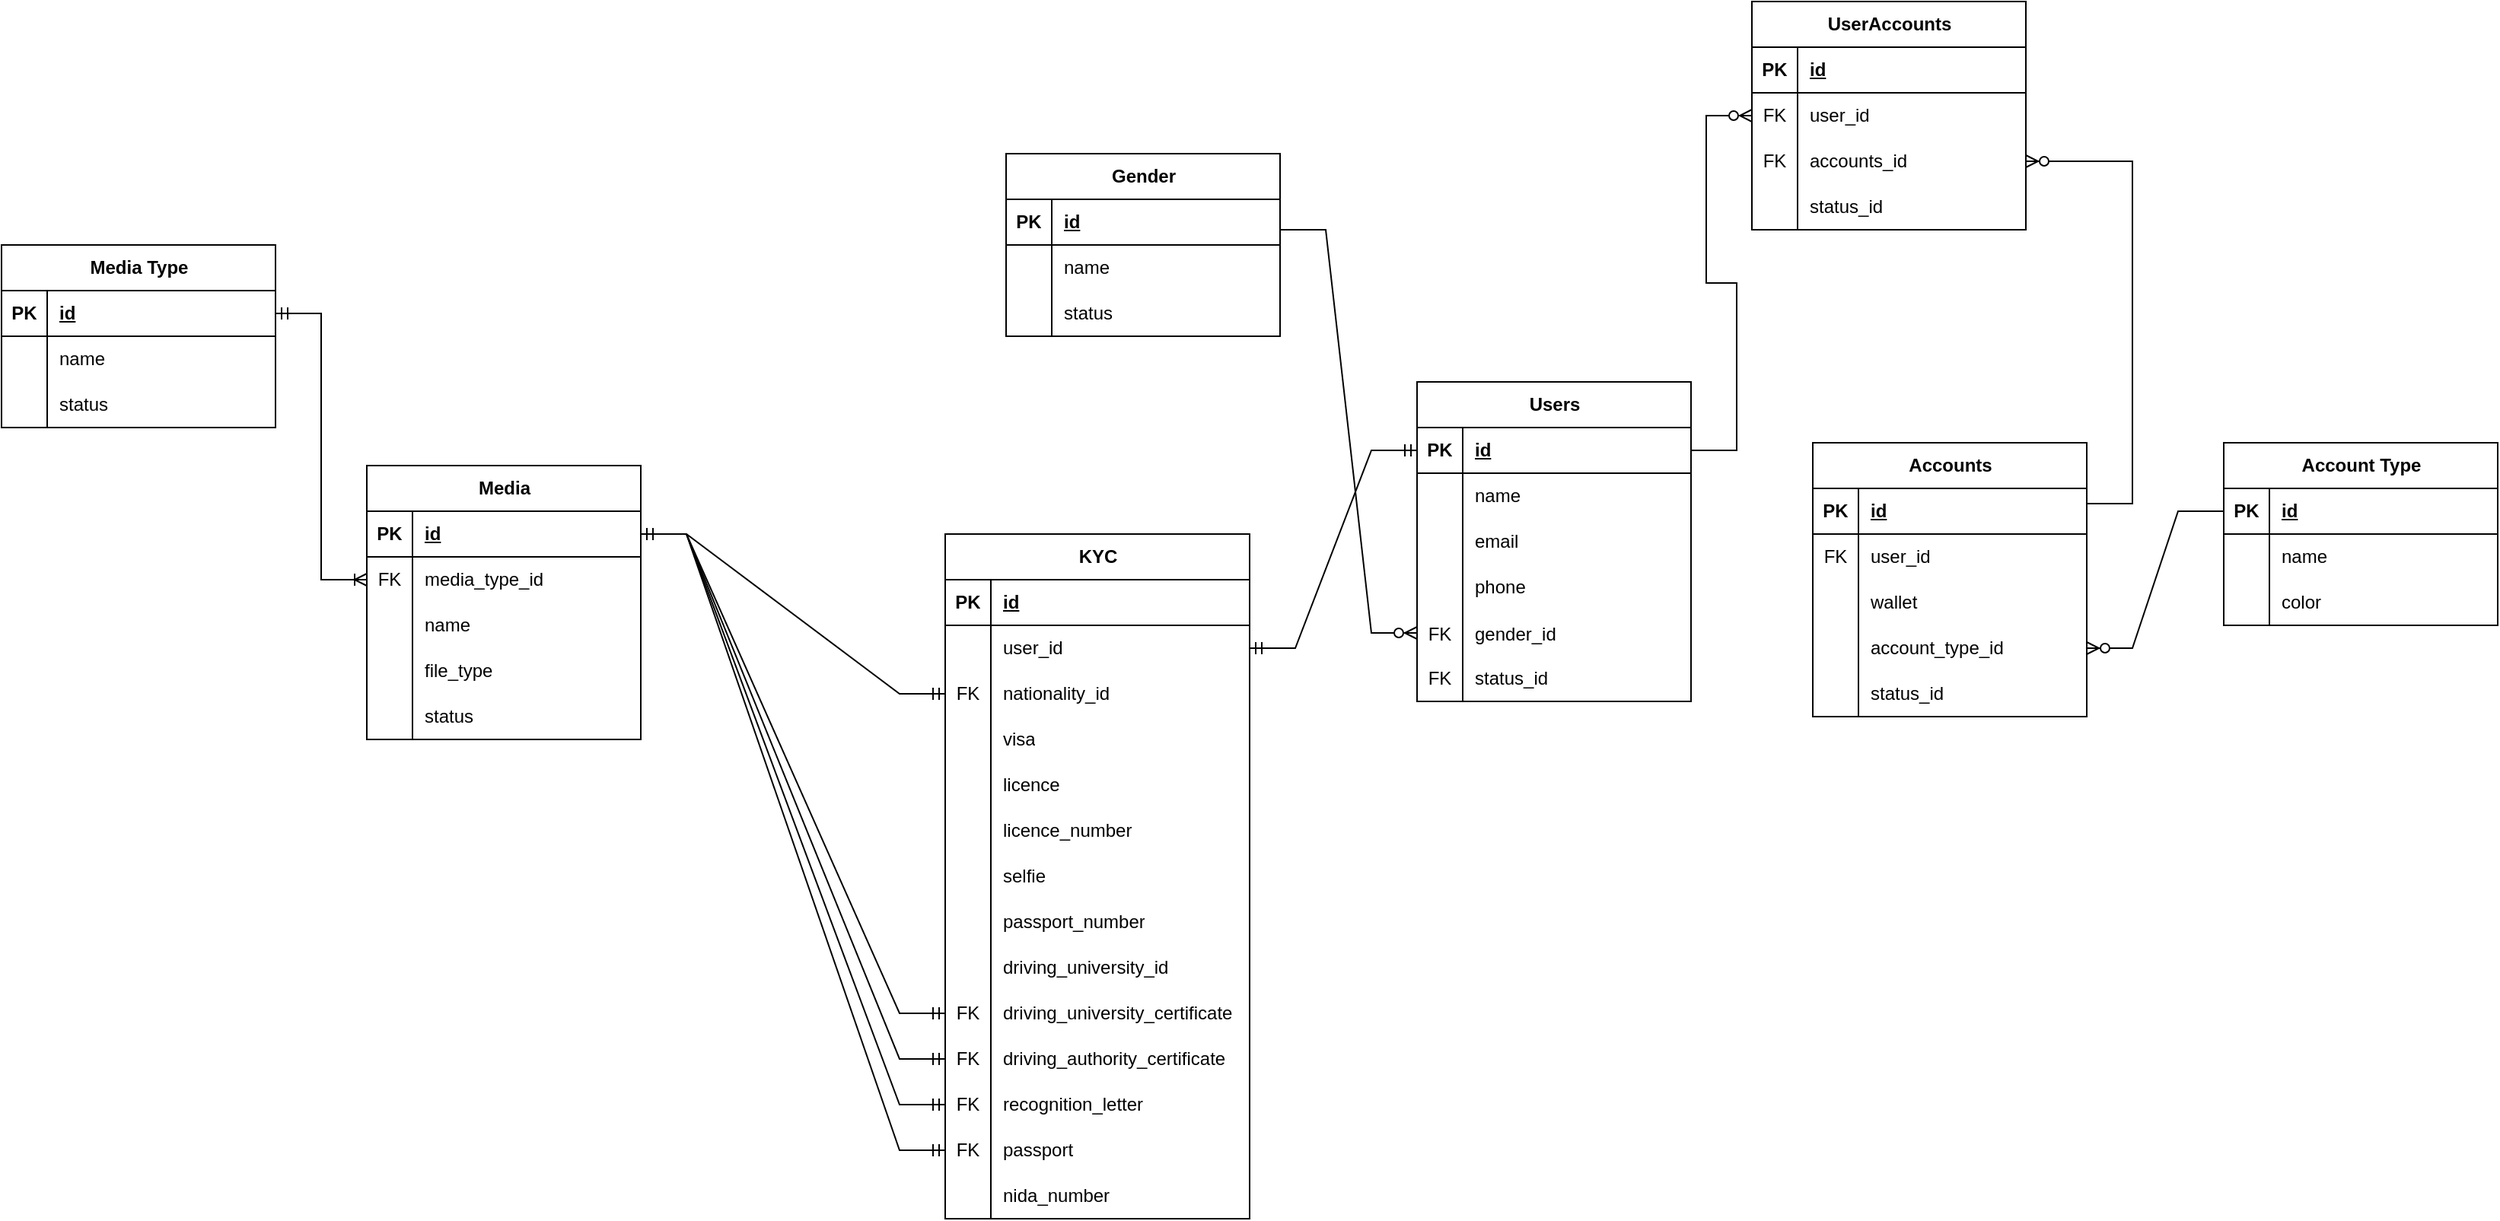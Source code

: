 <mxfile version="22.1.0" type="github">
  <diagram name="Page-1" id="v0UOIoDPRPVzMyCom9GH">
    <mxGraphModel dx="3315" dy="1922" grid="1" gridSize="10" guides="1" tooltips="1" connect="1" arrows="1" fold="1" page="1" pageScale="1" pageWidth="850" pageHeight="1100" math="0" shadow="0">
      <root>
        <mxCell id="0" />
        <mxCell id="1" parent="0" />
        <mxCell id="CKVr6M9JNd8T3pU-VtKq-1" value="Users" style="shape=table;startSize=30;container=1;collapsible=1;childLayout=tableLayout;fixedRows=1;rowLines=0;fontStyle=1;align=center;resizeLast=1;html=1;" vertex="1" parent="1">
          <mxGeometry x="70" y="30" width="180" height="210" as="geometry" />
        </mxCell>
        <mxCell id="CKVr6M9JNd8T3pU-VtKq-2" value="" style="shape=tableRow;horizontal=0;startSize=0;swimlaneHead=0;swimlaneBody=0;fillColor=none;collapsible=0;dropTarget=0;points=[[0,0.5],[1,0.5]];portConstraint=eastwest;top=0;left=0;right=0;bottom=1;" vertex="1" parent="CKVr6M9JNd8T3pU-VtKq-1">
          <mxGeometry y="30" width="180" height="30" as="geometry" />
        </mxCell>
        <mxCell id="CKVr6M9JNd8T3pU-VtKq-3" value="PK" style="shape=partialRectangle;connectable=0;fillColor=none;top=0;left=0;bottom=0;right=0;fontStyle=1;overflow=hidden;whiteSpace=wrap;html=1;" vertex="1" parent="CKVr6M9JNd8T3pU-VtKq-2">
          <mxGeometry width="30" height="30" as="geometry">
            <mxRectangle width="30" height="30" as="alternateBounds" />
          </mxGeometry>
        </mxCell>
        <mxCell id="CKVr6M9JNd8T3pU-VtKq-4" value="id" style="shape=partialRectangle;connectable=0;fillColor=none;top=0;left=0;bottom=0;right=0;align=left;spacingLeft=6;fontStyle=5;overflow=hidden;whiteSpace=wrap;html=1;" vertex="1" parent="CKVr6M9JNd8T3pU-VtKq-2">
          <mxGeometry x="30" width="150" height="30" as="geometry">
            <mxRectangle width="150" height="30" as="alternateBounds" />
          </mxGeometry>
        </mxCell>
        <mxCell id="CKVr6M9JNd8T3pU-VtKq-5" value="" style="shape=tableRow;horizontal=0;startSize=0;swimlaneHead=0;swimlaneBody=0;fillColor=none;collapsible=0;dropTarget=0;points=[[0,0.5],[1,0.5]];portConstraint=eastwest;top=0;left=0;right=0;bottom=0;" vertex="1" parent="CKVr6M9JNd8T3pU-VtKq-1">
          <mxGeometry y="60" width="180" height="30" as="geometry" />
        </mxCell>
        <mxCell id="CKVr6M9JNd8T3pU-VtKq-6" value="" style="shape=partialRectangle;connectable=0;fillColor=none;top=0;left=0;bottom=0;right=0;editable=1;overflow=hidden;whiteSpace=wrap;html=1;" vertex="1" parent="CKVr6M9JNd8T3pU-VtKq-5">
          <mxGeometry width="30" height="30" as="geometry">
            <mxRectangle width="30" height="30" as="alternateBounds" />
          </mxGeometry>
        </mxCell>
        <mxCell id="CKVr6M9JNd8T3pU-VtKq-7" value="name" style="shape=partialRectangle;connectable=0;fillColor=none;top=0;left=0;bottom=0;right=0;align=left;spacingLeft=6;overflow=hidden;whiteSpace=wrap;html=1;" vertex="1" parent="CKVr6M9JNd8T3pU-VtKq-5">
          <mxGeometry x="30" width="150" height="30" as="geometry">
            <mxRectangle width="150" height="30" as="alternateBounds" />
          </mxGeometry>
        </mxCell>
        <mxCell id="CKVr6M9JNd8T3pU-VtKq-8" value="" style="shape=tableRow;horizontal=0;startSize=0;swimlaneHead=0;swimlaneBody=0;fillColor=none;collapsible=0;dropTarget=0;points=[[0,0.5],[1,0.5]];portConstraint=eastwest;top=0;left=0;right=0;bottom=0;" vertex="1" parent="CKVr6M9JNd8T3pU-VtKq-1">
          <mxGeometry y="90" width="180" height="30" as="geometry" />
        </mxCell>
        <mxCell id="CKVr6M9JNd8T3pU-VtKq-9" value="" style="shape=partialRectangle;connectable=0;fillColor=none;top=0;left=0;bottom=0;right=0;editable=1;overflow=hidden;whiteSpace=wrap;html=1;" vertex="1" parent="CKVr6M9JNd8T3pU-VtKq-8">
          <mxGeometry width="30" height="30" as="geometry">
            <mxRectangle width="30" height="30" as="alternateBounds" />
          </mxGeometry>
        </mxCell>
        <mxCell id="CKVr6M9JNd8T3pU-VtKq-10" value="email" style="shape=partialRectangle;connectable=0;fillColor=none;top=0;left=0;bottom=0;right=0;align=left;spacingLeft=6;overflow=hidden;whiteSpace=wrap;html=1;" vertex="1" parent="CKVr6M9JNd8T3pU-VtKq-8">
          <mxGeometry x="30" width="150" height="30" as="geometry">
            <mxRectangle width="150" height="30" as="alternateBounds" />
          </mxGeometry>
        </mxCell>
        <mxCell id="CKVr6M9JNd8T3pU-VtKq-11" value="" style="shape=tableRow;horizontal=0;startSize=0;swimlaneHead=0;swimlaneBody=0;fillColor=none;collapsible=0;dropTarget=0;points=[[0,0.5],[1,0.5]];portConstraint=eastwest;top=0;left=0;right=0;bottom=0;" vertex="1" parent="CKVr6M9JNd8T3pU-VtKq-1">
          <mxGeometry y="120" width="180" height="30" as="geometry" />
        </mxCell>
        <mxCell id="CKVr6M9JNd8T3pU-VtKq-12" value="" style="shape=partialRectangle;connectable=0;fillColor=none;top=0;left=0;bottom=0;right=0;editable=1;overflow=hidden;whiteSpace=wrap;html=1;" vertex="1" parent="CKVr6M9JNd8T3pU-VtKq-11">
          <mxGeometry width="30" height="30" as="geometry">
            <mxRectangle width="30" height="30" as="alternateBounds" />
          </mxGeometry>
        </mxCell>
        <mxCell id="CKVr6M9JNd8T3pU-VtKq-13" value="phone" style="shape=partialRectangle;connectable=0;fillColor=none;top=0;left=0;bottom=0;right=0;align=left;spacingLeft=6;overflow=hidden;whiteSpace=wrap;html=1;" vertex="1" parent="CKVr6M9JNd8T3pU-VtKq-11">
          <mxGeometry x="30" width="150" height="30" as="geometry">
            <mxRectangle width="150" height="30" as="alternateBounds" />
          </mxGeometry>
        </mxCell>
        <mxCell id="CKVr6M9JNd8T3pU-VtKq-14" value="" style="shape=tableRow;horizontal=0;startSize=0;swimlaneHead=0;swimlaneBody=0;fillColor=none;collapsible=0;dropTarget=0;points=[[0,0.5],[1,0.5]];portConstraint=eastwest;top=0;left=0;right=0;bottom=0;" vertex="1" parent="CKVr6M9JNd8T3pU-VtKq-1">
          <mxGeometry y="150" width="180" height="30" as="geometry" />
        </mxCell>
        <mxCell id="CKVr6M9JNd8T3pU-VtKq-15" value="FK" style="shape=partialRectangle;connectable=0;fillColor=none;top=0;left=0;bottom=0;right=0;editable=1;overflow=hidden;" vertex="1" parent="CKVr6M9JNd8T3pU-VtKq-14">
          <mxGeometry width="30" height="30" as="geometry">
            <mxRectangle width="30" height="30" as="alternateBounds" />
          </mxGeometry>
        </mxCell>
        <mxCell id="CKVr6M9JNd8T3pU-VtKq-16" value="gender_id" style="shape=partialRectangle;connectable=0;fillColor=none;top=0;left=0;bottom=0;right=0;align=left;spacingLeft=6;overflow=hidden;" vertex="1" parent="CKVr6M9JNd8T3pU-VtKq-14">
          <mxGeometry x="30" width="150" height="30" as="geometry">
            <mxRectangle width="150" height="30" as="alternateBounds" />
          </mxGeometry>
        </mxCell>
        <mxCell id="CKVr6M9JNd8T3pU-VtKq-17" value="" style="shape=tableRow;horizontal=0;startSize=0;swimlaneHead=0;swimlaneBody=0;fillColor=none;collapsible=0;dropTarget=0;points=[[0,0.5],[1,0.5]];portConstraint=eastwest;top=0;left=0;right=0;bottom=0;" vertex="1" parent="CKVr6M9JNd8T3pU-VtKq-1">
          <mxGeometry y="180" width="180" height="30" as="geometry" />
        </mxCell>
        <mxCell id="CKVr6M9JNd8T3pU-VtKq-18" value="FK" style="shape=partialRectangle;connectable=0;fillColor=none;top=0;left=0;bottom=0;right=0;fontStyle=0;overflow=hidden;whiteSpace=wrap;html=1;" vertex="1" parent="CKVr6M9JNd8T3pU-VtKq-17">
          <mxGeometry width="30" height="30" as="geometry">
            <mxRectangle width="30" height="30" as="alternateBounds" />
          </mxGeometry>
        </mxCell>
        <mxCell id="CKVr6M9JNd8T3pU-VtKq-19" value="status_id" style="shape=partialRectangle;connectable=0;fillColor=none;top=0;left=0;bottom=0;right=0;align=left;spacingLeft=6;fontStyle=0;overflow=hidden;whiteSpace=wrap;html=1;" vertex="1" parent="CKVr6M9JNd8T3pU-VtKq-17">
          <mxGeometry x="30" width="150" height="30" as="geometry">
            <mxRectangle width="150" height="30" as="alternateBounds" />
          </mxGeometry>
        </mxCell>
        <mxCell id="CKVr6M9JNd8T3pU-VtKq-20" value="Accounts" style="shape=table;startSize=30;container=1;collapsible=1;childLayout=tableLayout;fixedRows=1;rowLines=0;fontStyle=1;align=center;resizeLast=1;html=1;" vertex="1" parent="1">
          <mxGeometry x="330" y="70" width="180" height="180" as="geometry" />
        </mxCell>
        <mxCell id="CKVr6M9JNd8T3pU-VtKq-21" value="" style="shape=tableRow;horizontal=0;startSize=0;swimlaneHead=0;swimlaneBody=0;fillColor=none;collapsible=0;dropTarget=0;points=[[0,0.5],[1,0.5]];portConstraint=eastwest;top=0;left=0;right=0;bottom=1;" vertex="1" parent="CKVr6M9JNd8T3pU-VtKq-20">
          <mxGeometry y="30" width="180" height="30" as="geometry" />
        </mxCell>
        <mxCell id="CKVr6M9JNd8T3pU-VtKq-22" value="PK" style="shape=partialRectangle;connectable=0;fillColor=none;top=0;left=0;bottom=0;right=0;fontStyle=1;overflow=hidden;whiteSpace=wrap;html=1;" vertex="1" parent="CKVr6M9JNd8T3pU-VtKq-21">
          <mxGeometry width="30" height="30" as="geometry">
            <mxRectangle width="30" height="30" as="alternateBounds" />
          </mxGeometry>
        </mxCell>
        <mxCell id="CKVr6M9JNd8T3pU-VtKq-23" value="id" style="shape=partialRectangle;connectable=0;fillColor=none;top=0;left=0;bottom=0;right=0;align=left;spacingLeft=6;fontStyle=5;overflow=hidden;whiteSpace=wrap;html=1;" vertex="1" parent="CKVr6M9JNd8T3pU-VtKq-21">
          <mxGeometry x="30" width="150" height="30" as="geometry">
            <mxRectangle width="150" height="30" as="alternateBounds" />
          </mxGeometry>
        </mxCell>
        <mxCell id="CKVr6M9JNd8T3pU-VtKq-48" value="" style="shape=tableRow;horizontal=0;startSize=0;swimlaneHead=0;swimlaneBody=0;fillColor=none;collapsible=0;dropTarget=0;points=[[0,0.5],[1,0.5]];portConstraint=eastwest;top=0;left=0;right=0;bottom=0;" vertex="1" parent="CKVr6M9JNd8T3pU-VtKq-20">
          <mxGeometry y="60" width="180" height="30" as="geometry" />
        </mxCell>
        <mxCell id="CKVr6M9JNd8T3pU-VtKq-49" value="FK" style="shape=partialRectangle;connectable=0;fillColor=none;top=0;left=0;bottom=0;right=0;fontStyle=0;overflow=hidden;whiteSpace=wrap;html=1;" vertex="1" parent="CKVr6M9JNd8T3pU-VtKq-48">
          <mxGeometry width="30" height="30" as="geometry">
            <mxRectangle width="30" height="30" as="alternateBounds" />
          </mxGeometry>
        </mxCell>
        <mxCell id="CKVr6M9JNd8T3pU-VtKq-50" value="user_id" style="shape=partialRectangle;connectable=0;fillColor=none;top=0;left=0;bottom=0;right=0;align=left;spacingLeft=6;fontStyle=0;overflow=hidden;whiteSpace=wrap;html=1;" vertex="1" parent="CKVr6M9JNd8T3pU-VtKq-48">
          <mxGeometry x="30" width="150" height="30" as="geometry">
            <mxRectangle width="150" height="30" as="alternateBounds" />
          </mxGeometry>
        </mxCell>
        <mxCell id="CKVr6M9JNd8T3pU-VtKq-24" value="" style="shape=tableRow;horizontal=0;startSize=0;swimlaneHead=0;swimlaneBody=0;fillColor=none;collapsible=0;dropTarget=0;points=[[0,0.5],[1,0.5]];portConstraint=eastwest;top=0;left=0;right=0;bottom=0;" vertex="1" parent="CKVr6M9JNd8T3pU-VtKq-20">
          <mxGeometry y="90" width="180" height="30" as="geometry" />
        </mxCell>
        <mxCell id="CKVr6M9JNd8T3pU-VtKq-25" value="" style="shape=partialRectangle;connectable=0;fillColor=none;top=0;left=0;bottom=0;right=0;editable=1;overflow=hidden;whiteSpace=wrap;html=1;" vertex="1" parent="CKVr6M9JNd8T3pU-VtKq-24">
          <mxGeometry width="30" height="30" as="geometry">
            <mxRectangle width="30" height="30" as="alternateBounds" />
          </mxGeometry>
        </mxCell>
        <mxCell id="CKVr6M9JNd8T3pU-VtKq-26" value="wallet" style="shape=partialRectangle;connectable=0;fillColor=none;top=0;left=0;bottom=0;right=0;align=left;spacingLeft=6;overflow=hidden;whiteSpace=wrap;html=1;" vertex="1" parent="CKVr6M9JNd8T3pU-VtKq-24">
          <mxGeometry x="30" width="150" height="30" as="geometry">
            <mxRectangle width="150" height="30" as="alternateBounds" />
          </mxGeometry>
        </mxCell>
        <mxCell id="CKVr6M9JNd8T3pU-VtKq-27" value="" style="shape=tableRow;horizontal=0;startSize=0;swimlaneHead=0;swimlaneBody=0;fillColor=none;collapsible=0;dropTarget=0;points=[[0,0.5],[1,0.5]];portConstraint=eastwest;top=0;left=0;right=0;bottom=0;" vertex="1" parent="CKVr6M9JNd8T3pU-VtKq-20">
          <mxGeometry y="120" width="180" height="30" as="geometry" />
        </mxCell>
        <mxCell id="CKVr6M9JNd8T3pU-VtKq-28" value="" style="shape=partialRectangle;connectable=0;fillColor=none;top=0;left=0;bottom=0;right=0;editable=1;overflow=hidden;whiteSpace=wrap;html=1;" vertex="1" parent="CKVr6M9JNd8T3pU-VtKq-27">
          <mxGeometry width="30" height="30" as="geometry">
            <mxRectangle width="30" height="30" as="alternateBounds" />
          </mxGeometry>
        </mxCell>
        <mxCell id="CKVr6M9JNd8T3pU-VtKq-29" value="account_type_id" style="shape=partialRectangle;connectable=0;fillColor=none;top=0;left=0;bottom=0;right=0;align=left;spacingLeft=6;overflow=hidden;whiteSpace=wrap;html=1;" vertex="1" parent="CKVr6M9JNd8T3pU-VtKq-27">
          <mxGeometry x="30" width="150" height="30" as="geometry">
            <mxRectangle width="150" height="30" as="alternateBounds" />
          </mxGeometry>
        </mxCell>
        <mxCell id="CKVr6M9JNd8T3pU-VtKq-30" value="" style="shape=tableRow;horizontal=0;startSize=0;swimlaneHead=0;swimlaneBody=0;fillColor=none;collapsible=0;dropTarget=0;points=[[0,0.5],[1,0.5]];portConstraint=eastwest;top=0;left=0;right=0;bottom=0;" vertex="1" parent="CKVr6M9JNd8T3pU-VtKq-20">
          <mxGeometry y="150" width="180" height="30" as="geometry" />
        </mxCell>
        <mxCell id="CKVr6M9JNd8T3pU-VtKq-31" value="" style="shape=partialRectangle;connectable=0;fillColor=none;top=0;left=0;bottom=0;right=0;editable=1;overflow=hidden;whiteSpace=wrap;html=1;" vertex="1" parent="CKVr6M9JNd8T3pU-VtKq-30">
          <mxGeometry width="30" height="30" as="geometry">
            <mxRectangle width="30" height="30" as="alternateBounds" />
          </mxGeometry>
        </mxCell>
        <mxCell id="CKVr6M9JNd8T3pU-VtKq-32" value="status_id" style="shape=partialRectangle;connectable=0;fillColor=none;top=0;left=0;bottom=0;right=0;align=left;spacingLeft=6;overflow=hidden;whiteSpace=wrap;html=1;" vertex="1" parent="CKVr6M9JNd8T3pU-VtKq-30">
          <mxGeometry x="30" width="150" height="30" as="geometry">
            <mxRectangle width="150" height="30" as="alternateBounds" />
          </mxGeometry>
        </mxCell>
        <mxCell id="CKVr6M9JNd8T3pU-VtKq-33" value="Account Type" style="shape=table;startSize=30;container=1;collapsible=1;childLayout=tableLayout;fixedRows=1;rowLines=0;fontStyle=1;align=center;resizeLast=1;html=1;" vertex="1" parent="1">
          <mxGeometry x="600" y="70" width="180" height="120" as="geometry" />
        </mxCell>
        <mxCell id="CKVr6M9JNd8T3pU-VtKq-34" value="" style="shape=tableRow;horizontal=0;startSize=0;swimlaneHead=0;swimlaneBody=0;fillColor=none;collapsible=0;dropTarget=0;points=[[0,0.5],[1,0.5]];portConstraint=eastwest;top=0;left=0;right=0;bottom=1;" vertex="1" parent="CKVr6M9JNd8T3pU-VtKq-33">
          <mxGeometry y="30" width="180" height="30" as="geometry" />
        </mxCell>
        <mxCell id="CKVr6M9JNd8T3pU-VtKq-35" value="PK" style="shape=partialRectangle;connectable=0;fillColor=none;top=0;left=0;bottom=0;right=0;fontStyle=1;overflow=hidden;whiteSpace=wrap;html=1;" vertex="1" parent="CKVr6M9JNd8T3pU-VtKq-34">
          <mxGeometry width="30" height="30" as="geometry">
            <mxRectangle width="30" height="30" as="alternateBounds" />
          </mxGeometry>
        </mxCell>
        <mxCell id="CKVr6M9JNd8T3pU-VtKq-36" value="id" style="shape=partialRectangle;connectable=0;fillColor=none;top=0;left=0;bottom=0;right=0;align=left;spacingLeft=6;fontStyle=5;overflow=hidden;whiteSpace=wrap;html=1;" vertex="1" parent="CKVr6M9JNd8T3pU-VtKq-34">
          <mxGeometry x="30" width="150" height="30" as="geometry">
            <mxRectangle width="150" height="30" as="alternateBounds" />
          </mxGeometry>
        </mxCell>
        <mxCell id="CKVr6M9JNd8T3pU-VtKq-37" value="" style="shape=tableRow;horizontal=0;startSize=0;swimlaneHead=0;swimlaneBody=0;fillColor=none;collapsible=0;dropTarget=0;points=[[0,0.5],[1,0.5]];portConstraint=eastwest;top=0;left=0;right=0;bottom=0;" vertex="1" parent="CKVr6M9JNd8T3pU-VtKq-33">
          <mxGeometry y="60" width="180" height="30" as="geometry" />
        </mxCell>
        <mxCell id="CKVr6M9JNd8T3pU-VtKq-38" value="" style="shape=partialRectangle;connectable=0;fillColor=none;top=0;left=0;bottom=0;right=0;editable=1;overflow=hidden;whiteSpace=wrap;html=1;" vertex="1" parent="CKVr6M9JNd8T3pU-VtKq-37">
          <mxGeometry width="30" height="30" as="geometry">
            <mxRectangle width="30" height="30" as="alternateBounds" />
          </mxGeometry>
        </mxCell>
        <mxCell id="CKVr6M9JNd8T3pU-VtKq-39" value="name" style="shape=partialRectangle;connectable=0;fillColor=none;top=0;left=0;bottom=0;right=0;align=left;spacingLeft=6;overflow=hidden;whiteSpace=wrap;html=1;" vertex="1" parent="CKVr6M9JNd8T3pU-VtKq-37">
          <mxGeometry x="30" width="150" height="30" as="geometry">
            <mxRectangle width="150" height="30" as="alternateBounds" />
          </mxGeometry>
        </mxCell>
        <mxCell id="CKVr6M9JNd8T3pU-VtKq-40" value="" style="shape=tableRow;horizontal=0;startSize=0;swimlaneHead=0;swimlaneBody=0;fillColor=none;collapsible=0;dropTarget=0;points=[[0,0.5],[1,0.5]];portConstraint=eastwest;top=0;left=0;right=0;bottom=0;" vertex="1" parent="CKVr6M9JNd8T3pU-VtKq-33">
          <mxGeometry y="90" width="180" height="30" as="geometry" />
        </mxCell>
        <mxCell id="CKVr6M9JNd8T3pU-VtKq-41" value="" style="shape=partialRectangle;connectable=0;fillColor=none;top=0;left=0;bottom=0;right=0;editable=1;overflow=hidden;whiteSpace=wrap;html=1;" vertex="1" parent="CKVr6M9JNd8T3pU-VtKq-40">
          <mxGeometry width="30" height="30" as="geometry">
            <mxRectangle width="30" height="30" as="alternateBounds" />
          </mxGeometry>
        </mxCell>
        <mxCell id="CKVr6M9JNd8T3pU-VtKq-42" value="color" style="shape=partialRectangle;connectable=0;fillColor=none;top=0;left=0;bottom=0;right=0;align=left;spacingLeft=6;overflow=hidden;whiteSpace=wrap;html=1;" vertex="1" parent="CKVr6M9JNd8T3pU-VtKq-40">
          <mxGeometry x="30" width="150" height="30" as="geometry">
            <mxRectangle width="150" height="30" as="alternateBounds" />
          </mxGeometry>
        </mxCell>
        <mxCell id="CKVr6M9JNd8T3pU-VtKq-46" value="" style="edgeStyle=entityRelationEdgeStyle;fontSize=12;html=1;endArrow=ERzeroToMany;endFill=1;rounded=0;exitX=0;exitY=0.5;exitDx=0;exitDy=0;entryX=1;entryY=0.5;entryDx=0;entryDy=0;" edge="1" parent="1" source="CKVr6M9JNd8T3pU-VtKq-34" target="CKVr6M9JNd8T3pU-VtKq-27">
          <mxGeometry width="100" height="100" relative="1" as="geometry">
            <mxPoint x="370" y="190" as="sourcePoint" />
            <mxPoint x="470" y="90" as="targetPoint" />
          </mxGeometry>
        </mxCell>
        <mxCell id="CKVr6M9JNd8T3pU-VtKq-51" value="UserAccounts" style="shape=table;startSize=30;container=1;collapsible=1;childLayout=tableLayout;fixedRows=1;rowLines=0;fontStyle=1;align=center;resizeLast=1;html=1;" vertex="1" parent="1">
          <mxGeometry x="290" y="-220" width="180" height="150" as="geometry" />
        </mxCell>
        <mxCell id="CKVr6M9JNd8T3pU-VtKq-52" value="" style="shape=tableRow;horizontal=0;startSize=0;swimlaneHead=0;swimlaneBody=0;fillColor=none;collapsible=0;dropTarget=0;points=[[0,0.5],[1,0.5]];portConstraint=eastwest;top=0;left=0;right=0;bottom=1;" vertex="1" parent="CKVr6M9JNd8T3pU-VtKq-51">
          <mxGeometry y="30" width="180" height="30" as="geometry" />
        </mxCell>
        <mxCell id="CKVr6M9JNd8T3pU-VtKq-53" value="PK" style="shape=partialRectangle;connectable=0;fillColor=none;top=0;left=0;bottom=0;right=0;fontStyle=1;overflow=hidden;whiteSpace=wrap;html=1;" vertex="1" parent="CKVr6M9JNd8T3pU-VtKq-52">
          <mxGeometry width="30" height="30" as="geometry">
            <mxRectangle width="30" height="30" as="alternateBounds" />
          </mxGeometry>
        </mxCell>
        <mxCell id="CKVr6M9JNd8T3pU-VtKq-54" value="id" style="shape=partialRectangle;connectable=0;fillColor=none;top=0;left=0;bottom=0;right=0;align=left;spacingLeft=6;fontStyle=5;overflow=hidden;whiteSpace=wrap;html=1;" vertex="1" parent="CKVr6M9JNd8T3pU-VtKq-52">
          <mxGeometry x="30" width="150" height="30" as="geometry">
            <mxRectangle width="150" height="30" as="alternateBounds" />
          </mxGeometry>
        </mxCell>
        <mxCell id="CKVr6M9JNd8T3pU-VtKq-55" value="" style="shape=tableRow;horizontal=0;startSize=0;swimlaneHead=0;swimlaneBody=0;fillColor=none;collapsible=0;dropTarget=0;points=[[0,0.5],[1,0.5]];portConstraint=eastwest;top=0;left=0;right=0;bottom=0;" vertex="1" parent="CKVr6M9JNd8T3pU-VtKq-51">
          <mxGeometry y="60" width="180" height="30" as="geometry" />
        </mxCell>
        <mxCell id="CKVr6M9JNd8T3pU-VtKq-56" value="FK" style="shape=partialRectangle;connectable=0;fillColor=none;top=0;left=0;bottom=0;right=0;editable=1;overflow=hidden;whiteSpace=wrap;html=1;" vertex="1" parent="CKVr6M9JNd8T3pU-VtKq-55">
          <mxGeometry width="30" height="30" as="geometry">
            <mxRectangle width="30" height="30" as="alternateBounds" />
          </mxGeometry>
        </mxCell>
        <mxCell id="CKVr6M9JNd8T3pU-VtKq-57" value="user_id" style="shape=partialRectangle;connectable=0;fillColor=none;top=0;left=0;bottom=0;right=0;align=left;spacingLeft=6;overflow=hidden;whiteSpace=wrap;html=1;" vertex="1" parent="CKVr6M9JNd8T3pU-VtKq-55">
          <mxGeometry x="30" width="150" height="30" as="geometry">
            <mxRectangle width="150" height="30" as="alternateBounds" />
          </mxGeometry>
        </mxCell>
        <mxCell id="CKVr6M9JNd8T3pU-VtKq-58" value="" style="shape=tableRow;horizontal=0;startSize=0;swimlaneHead=0;swimlaneBody=0;fillColor=none;collapsible=0;dropTarget=0;points=[[0,0.5],[1,0.5]];portConstraint=eastwest;top=0;left=0;right=0;bottom=0;" vertex="1" parent="CKVr6M9JNd8T3pU-VtKq-51">
          <mxGeometry y="90" width="180" height="30" as="geometry" />
        </mxCell>
        <mxCell id="CKVr6M9JNd8T3pU-VtKq-59" value="FK" style="shape=partialRectangle;connectable=0;fillColor=none;top=0;left=0;bottom=0;right=0;editable=1;overflow=hidden;whiteSpace=wrap;html=1;" vertex="1" parent="CKVr6M9JNd8T3pU-VtKq-58">
          <mxGeometry width="30" height="30" as="geometry">
            <mxRectangle width="30" height="30" as="alternateBounds" />
          </mxGeometry>
        </mxCell>
        <mxCell id="CKVr6M9JNd8T3pU-VtKq-60" value="accounts_id" style="shape=partialRectangle;connectable=0;fillColor=none;top=0;left=0;bottom=0;right=0;align=left;spacingLeft=6;overflow=hidden;whiteSpace=wrap;html=1;" vertex="1" parent="CKVr6M9JNd8T3pU-VtKq-58">
          <mxGeometry x="30" width="150" height="30" as="geometry">
            <mxRectangle width="150" height="30" as="alternateBounds" />
          </mxGeometry>
        </mxCell>
        <mxCell id="CKVr6M9JNd8T3pU-VtKq-61" value="" style="shape=tableRow;horizontal=0;startSize=0;swimlaneHead=0;swimlaneBody=0;fillColor=none;collapsible=0;dropTarget=0;points=[[0,0.5],[1,0.5]];portConstraint=eastwest;top=0;left=0;right=0;bottom=0;" vertex="1" parent="CKVr6M9JNd8T3pU-VtKq-51">
          <mxGeometry y="120" width="180" height="30" as="geometry" />
        </mxCell>
        <mxCell id="CKVr6M9JNd8T3pU-VtKq-62" value="" style="shape=partialRectangle;connectable=0;fillColor=none;top=0;left=0;bottom=0;right=0;editable=1;overflow=hidden;whiteSpace=wrap;html=1;" vertex="1" parent="CKVr6M9JNd8T3pU-VtKq-61">
          <mxGeometry width="30" height="30" as="geometry">
            <mxRectangle width="30" height="30" as="alternateBounds" />
          </mxGeometry>
        </mxCell>
        <mxCell id="CKVr6M9JNd8T3pU-VtKq-63" value="status_id" style="shape=partialRectangle;connectable=0;fillColor=none;top=0;left=0;bottom=0;right=0;align=left;spacingLeft=6;overflow=hidden;whiteSpace=wrap;html=1;" vertex="1" parent="CKVr6M9JNd8T3pU-VtKq-61">
          <mxGeometry x="30" width="150" height="30" as="geometry">
            <mxRectangle width="150" height="30" as="alternateBounds" />
          </mxGeometry>
        </mxCell>
        <mxCell id="CKVr6M9JNd8T3pU-VtKq-64" value="" style="edgeStyle=entityRelationEdgeStyle;fontSize=12;html=1;endArrow=ERzeroToMany;endFill=1;rounded=0;exitX=1;exitY=0.5;exitDx=0;exitDy=0;entryX=0;entryY=0.5;entryDx=0;entryDy=0;" edge="1" parent="1" source="CKVr6M9JNd8T3pU-VtKq-2" target="CKVr6M9JNd8T3pU-VtKq-55">
          <mxGeometry width="100" height="100" relative="1" as="geometry">
            <mxPoint x="260" y="110" as="sourcePoint" />
            <mxPoint x="360" y="10" as="targetPoint" />
          </mxGeometry>
        </mxCell>
        <mxCell id="CKVr6M9JNd8T3pU-VtKq-65" value="" style="edgeStyle=entityRelationEdgeStyle;fontSize=12;html=1;endArrow=ERzeroToMany;endFill=1;rounded=0;entryX=1;entryY=0.5;entryDx=0;entryDy=0;" edge="1" parent="1" target="CKVr6M9JNd8T3pU-VtKq-58">
          <mxGeometry width="100" height="100" relative="1" as="geometry">
            <mxPoint x="510" y="110" as="sourcePoint" />
            <mxPoint x="610" y="10" as="targetPoint" />
            <Array as="points">
              <mxPoint x="740" y="-30" />
            </Array>
          </mxGeometry>
        </mxCell>
        <mxCell id="CKVr6M9JNd8T3pU-VtKq-66" value="Gender" style="shape=table;startSize=30;container=1;collapsible=1;childLayout=tableLayout;fixedRows=1;rowLines=0;fontStyle=1;align=center;resizeLast=1;html=1;" vertex="1" parent="1">
          <mxGeometry x="-200" y="-120" width="180" height="120" as="geometry" />
        </mxCell>
        <mxCell id="CKVr6M9JNd8T3pU-VtKq-67" value="" style="shape=tableRow;horizontal=0;startSize=0;swimlaneHead=0;swimlaneBody=0;fillColor=none;collapsible=0;dropTarget=0;points=[[0,0.5],[1,0.5]];portConstraint=eastwest;top=0;left=0;right=0;bottom=1;" vertex="1" parent="CKVr6M9JNd8T3pU-VtKq-66">
          <mxGeometry y="30" width="180" height="30" as="geometry" />
        </mxCell>
        <mxCell id="CKVr6M9JNd8T3pU-VtKq-68" value="PK" style="shape=partialRectangle;connectable=0;fillColor=none;top=0;left=0;bottom=0;right=0;fontStyle=1;overflow=hidden;whiteSpace=wrap;html=1;" vertex="1" parent="CKVr6M9JNd8T3pU-VtKq-67">
          <mxGeometry width="30" height="30" as="geometry">
            <mxRectangle width="30" height="30" as="alternateBounds" />
          </mxGeometry>
        </mxCell>
        <mxCell id="CKVr6M9JNd8T3pU-VtKq-69" value="id" style="shape=partialRectangle;connectable=0;fillColor=none;top=0;left=0;bottom=0;right=0;align=left;spacingLeft=6;fontStyle=5;overflow=hidden;whiteSpace=wrap;html=1;" vertex="1" parent="CKVr6M9JNd8T3pU-VtKq-67">
          <mxGeometry x="30" width="150" height="30" as="geometry">
            <mxRectangle width="150" height="30" as="alternateBounds" />
          </mxGeometry>
        </mxCell>
        <mxCell id="CKVr6M9JNd8T3pU-VtKq-70" value="" style="shape=tableRow;horizontal=0;startSize=0;swimlaneHead=0;swimlaneBody=0;fillColor=none;collapsible=0;dropTarget=0;points=[[0,0.5],[1,0.5]];portConstraint=eastwest;top=0;left=0;right=0;bottom=0;" vertex="1" parent="CKVr6M9JNd8T3pU-VtKq-66">
          <mxGeometry y="60" width="180" height="30" as="geometry" />
        </mxCell>
        <mxCell id="CKVr6M9JNd8T3pU-VtKq-71" value="" style="shape=partialRectangle;connectable=0;fillColor=none;top=0;left=0;bottom=0;right=0;editable=1;overflow=hidden;whiteSpace=wrap;html=1;" vertex="1" parent="CKVr6M9JNd8T3pU-VtKq-70">
          <mxGeometry width="30" height="30" as="geometry">
            <mxRectangle width="30" height="30" as="alternateBounds" />
          </mxGeometry>
        </mxCell>
        <mxCell id="CKVr6M9JNd8T3pU-VtKq-72" value="name" style="shape=partialRectangle;connectable=0;fillColor=none;top=0;left=0;bottom=0;right=0;align=left;spacingLeft=6;overflow=hidden;whiteSpace=wrap;html=1;" vertex="1" parent="CKVr6M9JNd8T3pU-VtKq-70">
          <mxGeometry x="30" width="150" height="30" as="geometry">
            <mxRectangle width="150" height="30" as="alternateBounds" />
          </mxGeometry>
        </mxCell>
        <mxCell id="CKVr6M9JNd8T3pU-VtKq-73" value="" style="shape=tableRow;horizontal=0;startSize=0;swimlaneHead=0;swimlaneBody=0;fillColor=none;collapsible=0;dropTarget=0;points=[[0,0.5],[1,0.5]];portConstraint=eastwest;top=0;left=0;right=0;bottom=0;" vertex="1" parent="CKVr6M9JNd8T3pU-VtKq-66">
          <mxGeometry y="90" width="180" height="30" as="geometry" />
        </mxCell>
        <mxCell id="CKVr6M9JNd8T3pU-VtKq-74" value="" style="shape=partialRectangle;connectable=0;fillColor=none;top=0;left=0;bottom=0;right=0;editable=1;overflow=hidden;whiteSpace=wrap;html=1;" vertex="1" parent="CKVr6M9JNd8T3pU-VtKq-73">
          <mxGeometry width="30" height="30" as="geometry">
            <mxRectangle width="30" height="30" as="alternateBounds" />
          </mxGeometry>
        </mxCell>
        <mxCell id="CKVr6M9JNd8T3pU-VtKq-75" value="status" style="shape=partialRectangle;connectable=0;fillColor=none;top=0;left=0;bottom=0;right=0;align=left;spacingLeft=6;overflow=hidden;whiteSpace=wrap;html=1;" vertex="1" parent="CKVr6M9JNd8T3pU-VtKq-73">
          <mxGeometry x="30" width="150" height="30" as="geometry">
            <mxRectangle width="150" height="30" as="alternateBounds" />
          </mxGeometry>
        </mxCell>
        <mxCell id="CKVr6M9JNd8T3pU-VtKq-79" value="" style="edgeStyle=entityRelationEdgeStyle;fontSize=12;html=1;endArrow=ERzeroToMany;endFill=1;rounded=0;entryX=0;entryY=0.5;entryDx=0;entryDy=0;" edge="1" parent="1" target="CKVr6M9JNd8T3pU-VtKq-14">
          <mxGeometry width="100" height="100" relative="1" as="geometry">
            <mxPoint x="-20" y="-70" as="sourcePoint" />
            <mxPoint x="80" y="-170" as="targetPoint" />
          </mxGeometry>
        </mxCell>
        <mxCell id="CKVr6M9JNd8T3pU-VtKq-80" value="KYC" style="shape=table;startSize=30;container=1;collapsible=1;childLayout=tableLayout;fixedRows=1;rowLines=0;fontStyle=1;align=center;resizeLast=1;html=1;" vertex="1" parent="1">
          <mxGeometry x="-240" y="130" width="200" height="450" as="geometry" />
        </mxCell>
        <mxCell id="CKVr6M9JNd8T3pU-VtKq-81" value="" style="shape=tableRow;horizontal=0;startSize=0;swimlaneHead=0;swimlaneBody=0;fillColor=none;collapsible=0;dropTarget=0;points=[[0,0.5],[1,0.5]];portConstraint=eastwest;top=0;left=0;right=0;bottom=1;" vertex="1" parent="CKVr6M9JNd8T3pU-VtKq-80">
          <mxGeometry y="30" width="200" height="30" as="geometry" />
        </mxCell>
        <mxCell id="CKVr6M9JNd8T3pU-VtKq-82" value="PK" style="shape=partialRectangle;connectable=0;fillColor=none;top=0;left=0;bottom=0;right=0;fontStyle=1;overflow=hidden;whiteSpace=wrap;html=1;" vertex="1" parent="CKVr6M9JNd8T3pU-VtKq-81">
          <mxGeometry width="30" height="30" as="geometry">
            <mxRectangle width="30" height="30" as="alternateBounds" />
          </mxGeometry>
        </mxCell>
        <mxCell id="CKVr6M9JNd8T3pU-VtKq-83" value="id" style="shape=partialRectangle;connectable=0;fillColor=none;top=0;left=0;bottom=0;right=0;align=left;spacingLeft=6;fontStyle=5;overflow=hidden;whiteSpace=wrap;html=1;" vertex="1" parent="CKVr6M9JNd8T3pU-VtKq-81">
          <mxGeometry x="30" width="170" height="30" as="geometry">
            <mxRectangle width="170" height="30" as="alternateBounds" />
          </mxGeometry>
        </mxCell>
        <mxCell id="CKVr6M9JNd8T3pU-VtKq-84" value="" style="shape=tableRow;horizontal=0;startSize=0;swimlaneHead=0;swimlaneBody=0;fillColor=none;collapsible=0;dropTarget=0;points=[[0,0.5],[1,0.5]];portConstraint=eastwest;top=0;left=0;right=0;bottom=0;" vertex="1" parent="CKVr6M9JNd8T3pU-VtKq-80">
          <mxGeometry y="60" width="200" height="30" as="geometry" />
        </mxCell>
        <mxCell id="CKVr6M9JNd8T3pU-VtKq-85" value="" style="shape=partialRectangle;connectable=0;fillColor=none;top=0;left=0;bottom=0;right=0;editable=1;overflow=hidden;whiteSpace=wrap;html=1;" vertex="1" parent="CKVr6M9JNd8T3pU-VtKq-84">
          <mxGeometry width="30" height="30" as="geometry">
            <mxRectangle width="30" height="30" as="alternateBounds" />
          </mxGeometry>
        </mxCell>
        <mxCell id="CKVr6M9JNd8T3pU-VtKq-86" value="user_id" style="shape=partialRectangle;connectable=0;fillColor=none;top=0;left=0;bottom=0;right=0;align=left;spacingLeft=6;overflow=hidden;whiteSpace=wrap;html=1;" vertex="1" parent="CKVr6M9JNd8T3pU-VtKq-84">
          <mxGeometry x="30" width="170" height="30" as="geometry">
            <mxRectangle width="170" height="30" as="alternateBounds" />
          </mxGeometry>
        </mxCell>
        <mxCell id="CKVr6M9JNd8T3pU-VtKq-87" value="" style="shape=tableRow;horizontal=0;startSize=0;swimlaneHead=0;swimlaneBody=0;fillColor=none;collapsible=0;dropTarget=0;points=[[0,0.5],[1,0.5]];portConstraint=eastwest;top=0;left=0;right=0;bottom=0;" vertex="1" parent="CKVr6M9JNd8T3pU-VtKq-80">
          <mxGeometry y="90" width="200" height="30" as="geometry" />
        </mxCell>
        <mxCell id="CKVr6M9JNd8T3pU-VtKq-88" value="FK" style="shape=partialRectangle;connectable=0;fillColor=none;top=0;left=0;bottom=0;right=0;editable=1;overflow=hidden;whiteSpace=wrap;html=1;" vertex="1" parent="CKVr6M9JNd8T3pU-VtKq-87">
          <mxGeometry width="30" height="30" as="geometry">
            <mxRectangle width="30" height="30" as="alternateBounds" />
          </mxGeometry>
        </mxCell>
        <mxCell id="CKVr6M9JNd8T3pU-VtKq-89" value="nationality_id" style="shape=partialRectangle;connectable=0;fillColor=none;top=0;left=0;bottom=0;right=0;align=left;spacingLeft=6;overflow=hidden;whiteSpace=wrap;html=1;" vertex="1" parent="CKVr6M9JNd8T3pU-VtKq-87">
          <mxGeometry x="30" width="170" height="30" as="geometry">
            <mxRectangle width="170" height="30" as="alternateBounds" />
          </mxGeometry>
        </mxCell>
        <mxCell id="CKVr6M9JNd8T3pU-VtKq-90" value="" style="shape=tableRow;horizontal=0;startSize=0;swimlaneHead=0;swimlaneBody=0;fillColor=none;collapsible=0;dropTarget=0;points=[[0,0.5],[1,0.5]];portConstraint=eastwest;top=0;left=0;right=0;bottom=0;" vertex="1" parent="CKVr6M9JNd8T3pU-VtKq-80">
          <mxGeometry y="120" width="200" height="30" as="geometry" />
        </mxCell>
        <mxCell id="CKVr6M9JNd8T3pU-VtKq-91" value="" style="shape=partialRectangle;connectable=0;fillColor=none;top=0;left=0;bottom=0;right=0;editable=1;overflow=hidden;whiteSpace=wrap;html=1;" vertex="1" parent="CKVr6M9JNd8T3pU-VtKq-90">
          <mxGeometry width="30" height="30" as="geometry">
            <mxRectangle width="30" height="30" as="alternateBounds" />
          </mxGeometry>
        </mxCell>
        <mxCell id="CKVr6M9JNd8T3pU-VtKq-92" value="visa" style="shape=partialRectangle;connectable=0;fillColor=none;top=0;left=0;bottom=0;right=0;align=left;spacingLeft=6;overflow=hidden;whiteSpace=wrap;html=1;" vertex="1" parent="CKVr6M9JNd8T3pU-VtKq-90">
          <mxGeometry x="30" width="170" height="30" as="geometry">
            <mxRectangle width="170" height="30" as="alternateBounds" />
          </mxGeometry>
        </mxCell>
        <mxCell id="CKVr6M9JNd8T3pU-VtKq-93" value="" style="shape=tableRow;horizontal=0;startSize=0;swimlaneHead=0;swimlaneBody=0;fillColor=none;collapsible=0;dropTarget=0;points=[[0,0.5],[1,0.5]];portConstraint=eastwest;top=0;left=0;right=0;bottom=0;" vertex="1" parent="CKVr6M9JNd8T3pU-VtKq-80">
          <mxGeometry y="150" width="200" height="30" as="geometry" />
        </mxCell>
        <mxCell id="CKVr6M9JNd8T3pU-VtKq-94" value="" style="shape=partialRectangle;connectable=0;fillColor=none;top=0;left=0;bottom=0;right=0;editable=1;overflow=hidden;whiteSpace=wrap;html=1;" vertex="1" parent="CKVr6M9JNd8T3pU-VtKq-93">
          <mxGeometry width="30" height="30" as="geometry">
            <mxRectangle width="30" height="30" as="alternateBounds" />
          </mxGeometry>
        </mxCell>
        <mxCell id="CKVr6M9JNd8T3pU-VtKq-95" value="licence" style="shape=partialRectangle;connectable=0;fillColor=none;top=0;left=0;bottom=0;right=0;align=left;spacingLeft=6;overflow=hidden;whiteSpace=wrap;html=1;" vertex="1" parent="CKVr6M9JNd8T3pU-VtKq-93">
          <mxGeometry x="30" width="170" height="30" as="geometry">
            <mxRectangle width="170" height="30" as="alternateBounds" />
          </mxGeometry>
        </mxCell>
        <mxCell id="CKVr6M9JNd8T3pU-VtKq-96" value="" style="shape=tableRow;horizontal=0;startSize=0;swimlaneHead=0;swimlaneBody=0;fillColor=none;collapsible=0;dropTarget=0;points=[[0,0.5],[1,0.5]];portConstraint=eastwest;top=0;left=0;right=0;bottom=0;" vertex="1" parent="CKVr6M9JNd8T3pU-VtKq-80">
          <mxGeometry y="180" width="200" height="30" as="geometry" />
        </mxCell>
        <mxCell id="CKVr6M9JNd8T3pU-VtKq-97" value="" style="shape=partialRectangle;connectable=0;fillColor=none;top=0;left=0;bottom=0;right=0;editable=1;overflow=hidden;whiteSpace=wrap;html=1;" vertex="1" parent="CKVr6M9JNd8T3pU-VtKq-96">
          <mxGeometry width="30" height="30" as="geometry">
            <mxRectangle width="30" height="30" as="alternateBounds" />
          </mxGeometry>
        </mxCell>
        <mxCell id="CKVr6M9JNd8T3pU-VtKq-98" value="licence_number" style="shape=partialRectangle;connectable=0;fillColor=none;top=0;left=0;bottom=0;right=0;align=left;spacingLeft=6;overflow=hidden;whiteSpace=wrap;html=1;" vertex="1" parent="CKVr6M9JNd8T3pU-VtKq-96">
          <mxGeometry x="30" width="170" height="30" as="geometry">
            <mxRectangle width="170" height="30" as="alternateBounds" />
          </mxGeometry>
        </mxCell>
        <mxCell id="CKVr6M9JNd8T3pU-VtKq-99" value="" style="shape=tableRow;horizontal=0;startSize=0;swimlaneHead=0;swimlaneBody=0;fillColor=none;collapsible=0;dropTarget=0;points=[[0,0.5],[1,0.5]];portConstraint=eastwest;top=0;left=0;right=0;bottom=0;" vertex="1" parent="CKVr6M9JNd8T3pU-VtKq-80">
          <mxGeometry y="210" width="200" height="30" as="geometry" />
        </mxCell>
        <mxCell id="CKVr6M9JNd8T3pU-VtKq-100" value="" style="shape=partialRectangle;connectable=0;fillColor=none;top=0;left=0;bottom=0;right=0;editable=1;overflow=hidden;whiteSpace=wrap;html=1;" vertex="1" parent="CKVr6M9JNd8T3pU-VtKq-99">
          <mxGeometry width="30" height="30" as="geometry">
            <mxRectangle width="30" height="30" as="alternateBounds" />
          </mxGeometry>
        </mxCell>
        <mxCell id="CKVr6M9JNd8T3pU-VtKq-101" value="selfie" style="shape=partialRectangle;connectable=0;fillColor=none;top=0;left=0;bottom=0;right=0;align=left;spacingLeft=6;overflow=hidden;whiteSpace=wrap;html=1;" vertex="1" parent="CKVr6M9JNd8T3pU-VtKq-99">
          <mxGeometry x="30" width="170" height="30" as="geometry">
            <mxRectangle width="170" height="30" as="alternateBounds" />
          </mxGeometry>
        </mxCell>
        <mxCell id="CKVr6M9JNd8T3pU-VtKq-102" value="" style="shape=tableRow;horizontal=0;startSize=0;swimlaneHead=0;swimlaneBody=0;fillColor=none;collapsible=0;dropTarget=0;points=[[0,0.5],[1,0.5]];portConstraint=eastwest;top=0;left=0;right=0;bottom=0;" vertex="1" parent="CKVr6M9JNd8T3pU-VtKq-80">
          <mxGeometry y="240" width="200" height="30" as="geometry" />
        </mxCell>
        <mxCell id="CKVr6M9JNd8T3pU-VtKq-103" value="" style="shape=partialRectangle;connectable=0;fillColor=none;top=0;left=0;bottom=0;right=0;editable=1;overflow=hidden;whiteSpace=wrap;html=1;" vertex="1" parent="CKVr6M9JNd8T3pU-VtKq-102">
          <mxGeometry width="30" height="30" as="geometry">
            <mxRectangle width="30" height="30" as="alternateBounds" />
          </mxGeometry>
        </mxCell>
        <mxCell id="CKVr6M9JNd8T3pU-VtKq-104" value="passport_number" style="shape=partialRectangle;connectable=0;fillColor=none;top=0;left=0;bottom=0;right=0;align=left;spacingLeft=6;overflow=hidden;whiteSpace=wrap;html=1;" vertex="1" parent="CKVr6M9JNd8T3pU-VtKq-102">
          <mxGeometry x="30" width="170" height="30" as="geometry">
            <mxRectangle width="170" height="30" as="alternateBounds" />
          </mxGeometry>
        </mxCell>
        <mxCell id="CKVr6M9JNd8T3pU-VtKq-105" value="" style="shape=tableRow;horizontal=0;startSize=0;swimlaneHead=0;swimlaneBody=0;fillColor=none;collapsible=0;dropTarget=0;points=[[0,0.5],[1,0.5]];portConstraint=eastwest;top=0;left=0;right=0;bottom=0;" vertex="1" parent="CKVr6M9JNd8T3pU-VtKq-80">
          <mxGeometry y="270" width="200" height="30" as="geometry" />
        </mxCell>
        <mxCell id="CKVr6M9JNd8T3pU-VtKq-106" value="" style="shape=partialRectangle;connectable=0;fillColor=none;top=0;left=0;bottom=0;right=0;editable=1;overflow=hidden;whiteSpace=wrap;html=1;" vertex="1" parent="CKVr6M9JNd8T3pU-VtKq-105">
          <mxGeometry width="30" height="30" as="geometry">
            <mxRectangle width="30" height="30" as="alternateBounds" />
          </mxGeometry>
        </mxCell>
        <mxCell id="CKVr6M9JNd8T3pU-VtKq-107" value="driving_university_id" style="shape=partialRectangle;connectable=0;fillColor=none;top=0;left=0;bottom=0;right=0;align=left;spacingLeft=6;overflow=hidden;whiteSpace=wrap;html=1;" vertex="1" parent="CKVr6M9JNd8T3pU-VtKq-105">
          <mxGeometry x="30" width="170" height="30" as="geometry">
            <mxRectangle width="170" height="30" as="alternateBounds" />
          </mxGeometry>
        </mxCell>
        <mxCell id="CKVr6M9JNd8T3pU-VtKq-108" value="" style="shape=tableRow;horizontal=0;startSize=0;swimlaneHead=0;swimlaneBody=0;fillColor=none;collapsible=0;dropTarget=0;points=[[0,0.5],[1,0.5]];portConstraint=eastwest;top=0;left=0;right=0;bottom=0;" vertex="1" parent="CKVr6M9JNd8T3pU-VtKq-80">
          <mxGeometry y="300" width="200" height="30" as="geometry" />
        </mxCell>
        <mxCell id="CKVr6M9JNd8T3pU-VtKq-109" value="FK" style="shape=partialRectangle;connectable=0;fillColor=none;top=0;left=0;bottom=0;right=0;editable=1;overflow=hidden;whiteSpace=wrap;html=1;" vertex="1" parent="CKVr6M9JNd8T3pU-VtKq-108">
          <mxGeometry width="30" height="30" as="geometry">
            <mxRectangle width="30" height="30" as="alternateBounds" />
          </mxGeometry>
        </mxCell>
        <mxCell id="CKVr6M9JNd8T3pU-VtKq-110" value="driving_university_certificate" style="shape=partialRectangle;connectable=0;fillColor=none;top=0;left=0;bottom=0;right=0;align=left;spacingLeft=6;overflow=hidden;whiteSpace=wrap;html=1;" vertex="1" parent="CKVr6M9JNd8T3pU-VtKq-108">
          <mxGeometry x="30" width="170" height="30" as="geometry">
            <mxRectangle width="170" height="30" as="alternateBounds" />
          </mxGeometry>
        </mxCell>
        <mxCell id="CKVr6M9JNd8T3pU-VtKq-111" value="" style="shape=tableRow;horizontal=0;startSize=0;swimlaneHead=0;swimlaneBody=0;fillColor=none;collapsible=0;dropTarget=0;points=[[0,0.5],[1,0.5]];portConstraint=eastwest;top=0;left=0;right=0;bottom=0;" vertex="1" parent="CKVr6M9JNd8T3pU-VtKq-80">
          <mxGeometry y="330" width="200" height="30" as="geometry" />
        </mxCell>
        <mxCell id="CKVr6M9JNd8T3pU-VtKq-112" value="FK" style="shape=partialRectangle;connectable=0;fillColor=none;top=0;left=0;bottom=0;right=0;editable=1;overflow=hidden;whiteSpace=wrap;html=1;" vertex="1" parent="CKVr6M9JNd8T3pU-VtKq-111">
          <mxGeometry width="30" height="30" as="geometry">
            <mxRectangle width="30" height="30" as="alternateBounds" />
          </mxGeometry>
        </mxCell>
        <mxCell id="CKVr6M9JNd8T3pU-VtKq-113" value="driving_authority_certificate" style="shape=partialRectangle;connectable=0;fillColor=none;top=0;left=0;bottom=0;right=0;align=left;spacingLeft=6;overflow=hidden;whiteSpace=wrap;html=1;" vertex="1" parent="CKVr6M9JNd8T3pU-VtKq-111">
          <mxGeometry x="30" width="170" height="30" as="geometry">
            <mxRectangle width="170" height="30" as="alternateBounds" />
          </mxGeometry>
        </mxCell>
        <mxCell id="CKVr6M9JNd8T3pU-VtKq-114" value="" style="shape=tableRow;horizontal=0;startSize=0;swimlaneHead=0;swimlaneBody=0;fillColor=none;collapsible=0;dropTarget=0;points=[[0,0.5],[1,0.5]];portConstraint=eastwest;top=0;left=0;right=0;bottom=0;" vertex="1" parent="CKVr6M9JNd8T3pU-VtKq-80">
          <mxGeometry y="360" width="200" height="30" as="geometry" />
        </mxCell>
        <mxCell id="CKVr6M9JNd8T3pU-VtKq-115" value="FK" style="shape=partialRectangle;connectable=0;fillColor=none;top=0;left=0;bottom=0;right=0;editable=1;overflow=hidden;whiteSpace=wrap;html=1;" vertex="1" parent="CKVr6M9JNd8T3pU-VtKq-114">
          <mxGeometry width="30" height="30" as="geometry">
            <mxRectangle width="30" height="30" as="alternateBounds" />
          </mxGeometry>
        </mxCell>
        <mxCell id="CKVr6M9JNd8T3pU-VtKq-116" value="recognition_letter" style="shape=partialRectangle;connectable=0;fillColor=none;top=0;left=0;bottom=0;right=0;align=left;spacingLeft=6;overflow=hidden;whiteSpace=wrap;html=1;" vertex="1" parent="CKVr6M9JNd8T3pU-VtKq-114">
          <mxGeometry x="30" width="170" height="30" as="geometry">
            <mxRectangle width="170" height="30" as="alternateBounds" />
          </mxGeometry>
        </mxCell>
        <mxCell id="CKVr6M9JNd8T3pU-VtKq-117" value="" style="shape=tableRow;horizontal=0;startSize=0;swimlaneHead=0;swimlaneBody=0;fillColor=none;collapsible=0;dropTarget=0;points=[[0,0.5],[1,0.5]];portConstraint=eastwest;top=0;left=0;right=0;bottom=0;" vertex="1" parent="CKVr6M9JNd8T3pU-VtKq-80">
          <mxGeometry y="390" width="200" height="30" as="geometry" />
        </mxCell>
        <mxCell id="CKVr6M9JNd8T3pU-VtKq-118" value="FK" style="shape=partialRectangle;connectable=0;fillColor=none;top=0;left=0;bottom=0;right=0;editable=1;overflow=hidden;whiteSpace=wrap;html=1;" vertex="1" parent="CKVr6M9JNd8T3pU-VtKq-117">
          <mxGeometry width="30" height="30" as="geometry">
            <mxRectangle width="30" height="30" as="alternateBounds" />
          </mxGeometry>
        </mxCell>
        <mxCell id="CKVr6M9JNd8T3pU-VtKq-119" value="passport" style="shape=partialRectangle;connectable=0;fillColor=none;top=0;left=0;bottom=0;right=0;align=left;spacingLeft=6;overflow=hidden;whiteSpace=wrap;html=1;" vertex="1" parent="CKVr6M9JNd8T3pU-VtKq-117">
          <mxGeometry x="30" width="170" height="30" as="geometry">
            <mxRectangle width="170" height="30" as="alternateBounds" />
          </mxGeometry>
        </mxCell>
        <mxCell id="CKVr6M9JNd8T3pU-VtKq-120" value="" style="shape=tableRow;horizontal=0;startSize=0;swimlaneHead=0;swimlaneBody=0;fillColor=none;collapsible=0;dropTarget=0;points=[[0,0.5],[1,0.5]];portConstraint=eastwest;top=0;left=0;right=0;bottom=0;" vertex="1" parent="CKVr6M9JNd8T3pU-VtKq-80">
          <mxGeometry y="420" width="200" height="30" as="geometry" />
        </mxCell>
        <mxCell id="CKVr6M9JNd8T3pU-VtKq-121" value="" style="shape=partialRectangle;connectable=0;fillColor=none;top=0;left=0;bottom=0;right=0;editable=1;overflow=hidden;whiteSpace=wrap;html=1;" vertex="1" parent="CKVr6M9JNd8T3pU-VtKq-120">
          <mxGeometry width="30" height="30" as="geometry">
            <mxRectangle width="30" height="30" as="alternateBounds" />
          </mxGeometry>
        </mxCell>
        <mxCell id="CKVr6M9JNd8T3pU-VtKq-122" value="nida_number" style="shape=partialRectangle;connectable=0;fillColor=none;top=0;left=0;bottom=0;right=0;align=left;spacingLeft=6;overflow=hidden;whiteSpace=wrap;html=1;" vertex="1" parent="CKVr6M9JNd8T3pU-VtKq-120">
          <mxGeometry x="30" width="170" height="30" as="geometry">
            <mxRectangle width="170" height="30" as="alternateBounds" />
          </mxGeometry>
        </mxCell>
        <mxCell id="CKVr6M9JNd8T3pU-VtKq-123" value="" style="edgeStyle=entityRelationEdgeStyle;fontSize=12;html=1;endArrow=ERmandOne;startArrow=ERmandOne;rounded=0;entryX=0;entryY=0.5;entryDx=0;entryDy=0;exitX=1;exitY=0.5;exitDx=0;exitDy=0;" edge="1" parent="1" source="CKVr6M9JNd8T3pU-VtKq-84" target="CKVr6M9JNd8T3pU-VtKq-2">
          <mxGeometry width="100" height="100" relative="1" as="geometry">
            <mxPoint x="-100" y="390" as="sourcePoint" />
            <mxPoint y="290" as="targetPoint" />
          </mxGeometry>
        </mxCell>
        <mxCell id="CKVr6M9JNd8T3pU-VtKq-124" value="Media" style="shape=table;startSize=30;container=1;collapsible=1;childLayout=tableLayout;fixedRows=1;rowLines=0;fontStyle=1;align=center;resizeLast=1;html=1;" vertex="1" parent="1">
          <mxGeometry x="-620" y="85" width="180" height="180" as="geometry" />
        </mxCell>
        <mxCell id="CKVr6M9JNd8T3pU-VtKq-125" value="" style="shape=tableRow;horizontal=0;startSize=0;swimlaneHead=0;swimlaneBody=0;fillColor=none;collapsible=0;dropTarget=0;points=[[0,0.5],[1,0.5]];portConstraint=eastwest;top=0;left=0;right=0;bottom=1;" vertex="1" parent="CKVr6M9JNd8T3pU-VtKq-124">
          <mxGeometry y="30" width="180" height="30" as="geometry" />
        </mxCell>
        <mxCell id="CKVr6M9JNd8T3pU-VtKq-126" value="PK" style="shape=partialRectangle;connectable=0;fillColor=none;top=0;left=0;bottom=0;right=0;fontStyle=1;overflow=hidden;whiteSpace=wrap;html=1;" vertex="1" parent="CKVr6M9JNd8T3pU-VtKq-125">
          <mxGeometry width="30" height="30" as="geometry">
            <mxRectangle width="30" height="30" as="alternateBounds" />
          </mxGeometry>
        </mxCell>
        <mxCell id="CKVr6M9JNd8T3pU-VtKq-127" value="id" style="shape=partialRectangle;connectable=0;fillColor=none;top=0;left=0;bottom=0;right=0;align=left;spacingLeft=6;fontStyle=5;overflow=hidden;whiteSpace=wrap;html=1;" vertex="1" parent="CKVr6M9JNd8T3pU-VtKq-125">
          <mxGeometry x="30" width="150" height="30" as="geometry">
            <mxRectangle width="150" height="30" as="alternateBounds" />
          </mxGeometry>
        </mxCell>
        <mxCell id="CKVr6M9JNd8T3pU-VtKq-155" value="" style="shape=tableRow;horizontal=0;startSize=0;swimlaneHead=0;swimlaneBody=0;fillColor=none;collapsible=0;dropTarget=0;points=[[0,0.5],[1,0.5]];portConstraint=eastwest;top=0;left=0;right=0;bottom=0;" vertex="1" parent="CKVr6M9JNd8T3pU-VtKq-124">
          <mxGeometry y="60" width="180" height="30" as="geometry" />
        </mxCell>
        <mxCell id="CKVr6M9JNd8T3pU-VtKq-156" value="FK" style="shape=partialRectangle;connectable=0;fillColor=none;top=0;left=0;bottom=0;right=0;fontStyle=0;overflow=hidden;whiteSpace=wrap;html=1;" vertex="1" parent="CKVr6M9JNd8T3pU-VtKq-155">
          <mxGeometry width="30" height="30" as="geometry">
            <mxRectangle width="30" height="30" as="alternateBounds" />
          </mxGeometry>
        </mxCell>
        <mxCell id="CKVr6M9JNd8T3pU-VtKq-157" value="media_type_id" style="shape=partialRectangle;connectable=0;fillColor=none;top=0;left=0;bottom=0;right=0;align=left;spacingLeft=6;fontStyle=0;overflow=hidden;whiteSpace=wrap;html=1;" vertex="1" parent="CKVr6M9JNd8T3pU-VtKq-155">
          <mxGeometry x="30" width="150" height="30" as="geometry">
            <mxRectangle width="150" height="30" as="alternateBounds" />
          </mxGeometry>
        </mxCell>
        <mxCell id="CKVr6M9JNd8T3pU-VtKq-128" value="" style="shape=tableRow;horizontal=0;startSize=0;swimlaneHead=0;swimlaneBody=0;fillColor=none;collapsible=0;dropTarget=0;points=[[0,0.5],[1,0.5]];portConstraint=eastwest;top=0;left=0;right=0;bottom=0;" vertex="1" parent="CKVr6M9JNd8T3pU-VtKq-124">
          <mxGeometry y="90" width="180" height="30" as="geometry" />
        </mxCell>
        <mxCell id="CKVr6M9JNd8T3pU-VtKq-129" value="" style="shape=partialRectangle;connectable=0;fillColor=none;top=0;left=0;bottom=0;right=0;editable=1;overflow=hidden;whiteSpace=wrap;html=1;" vertex="1" parent="CKVr6M9JNd8T3pU-VtKq-128">
          <mxGeometry width="30" height="30" as="geometry">
            <mxRectangle width="30" height="30" as="alternateBounds" />
          </mxGeometry>
        </mxCell>
        <mxCell id="CKVr6M9JNd8T3pU-VtKq-130" value="name" style="shape=partialRectangle;connectable=0;fillColor=none;top=0;left=0;bottom=0;right=0;align=left;spacingLeft=6;overflow=hidden;whiteSpace=wrap;html=1;" vertex="1" parent="CKVr6M9JNd8T3pU-VtKq-128">
          <mxGeometry x="30" width="150" height="30" as="geometry">
            <mxRectangle width="150" height="30" as="alternateBounds" />
          </mxGeometry>
        </mxCell>
        <mxCell id="CKVr6M9JNd8T3pU-VtKq-131" value="" style="shape=tableRow;horizontal=0;startSize=0;swimlaneHead=0;swimlaneBody=0;fillColor=none;collapsible=0;dropTarget=0;points=[[0,0.5],[1,0.5]];portConstraint=eastwest;top=0;left=0;right=0;bottom=0;" vertex="1" parent="CKVr6M9JNd8T3pU-VtKq-124">
          <mxGeometry y="120" width="180" height="30" as="geometry" />
        </mxCell>
        <mxCell id="CKVr6M9JNd8T3pU-VtKq-132" value="" style="shape=partialRectangle;connectable=0;fillColor=none;top=0;left=0;bottom=0;right=0;editable=1;overflow=hidden;whiteSpace=wrap;html=1;" vertex="1" parent="CKVr6M9JNd8T3pU-VtKq-131">
          <mxGeometry width="30" height="30" as="geometry">
            <mxRectangle width="30" height="30" as="alternateBounds" />
          </mxGeometry>
        </mxCell>
        <mxCell id="CKVr6M9JNd8T3pU-VtKq-133" value="file_type" style="shape=partialRectangle;connectable=0;fillColor=none;top=0;left=0;bottom=0;right=0;align=left;spacingLeft=6;overflow=hidden;whiteSpace=wrap;html=1;" vertex="1" parent="CKVr6M9JNd8T3pU-VtKq-131">
          <mxGeometry x="30" width="150" height="30" as="geometry">
            <mxRectangle width="150" height="30" as="alternateBounds" />
          </mxGeometry>
        </mxCell>
        <mxCell id="CKVr6M9JNd8T3pU-VtKq-134" value="" style="shape=tableRow;horizontal=0;startSize=0;swimlaneHead=0;swimlaneBody=0;fillColor=none;collapsible=0;dropTarget=0;points=[[0,0.5],[1,0.5]];portConstraint=eastwest;top=0;left=0;right=0;bottom=0;" vertex="1" parent="CKVr6M9JNd8T3pU-VtKq-124">
          <mxGeometry y="150" width="180" height="30" as="geometry" />
        </mxCell>
        <mxCell id="CKVr6M9JNd8T3pU-VtKq-135" value="" style="shape=partialRectangle;connectable=0;fillColor=none;top=0;left=0;bottom=0;right=0;editable=1;overflow=hidden;whiteSpace=wrap;html=1;" vertex="1" parent="CKVr6M9JNd8T3pU-VtKq-134">
          <mxGeometry width="30" height="30" as="geometry">
            <mxRectangle width="30" height="30" as="alternateBounds" />
          </mxGeometry>
        </mxCell>
        <mxCell id="CKVr6M9JNd8T3pU-VtKq-136" value="status" style="shape=partialRectangle;connectable=0;fillColor=none;top=0;left=0;bottom=0;right=0;align=left;spacingLeft=6;overflow=hidden;whiteSpace=wrap;html=1;" vertex="1" parent="CKVr6M9JNd8T3pU-VtKq-134">
          <mxGeometry x="30" width="150" height="30" as="geometry">
            <mxRectangle width="150" height="30" as="alternateBounds" />
          </mxGeometry>
        </mxCell>
        <mxCell id="CKVr6M9JNd8T3pU-VtKq-137" value="" style="edgeStyle=entityRelationEdgeStyle;fontSize=12;html=1;endArrow=ERmandOne;startArrow=ERmandOne;rounded=0;entryX=1;entryY=0.5;entryDx=0;entryDy=0;exitX=0;exitY=0.5;exitDx=0;exitDy=0;" edge="1" parent="1" source="CKVr6M9JNd8T3pU-VtKq-108" target="CKVr6M9JNd8T3pU-VtKq-125">
          <mxGeometry width="100" height="100" relative="1" as="geometry">
            <mxPoint x="-100" y="370" as="sourcePoint" />
            <mxPoint y="270" as="targetPoint" />
          </mxGeometry>
        </mxCell>
        <mxCell id="CKVr6M9JNd8T3pU-VtKq-138" value="" style="edgeStyle=entityRelationEdgeStyle;fontSize=12;html=1;endArrow=ERmandOne;startArrow=ERmandOne;rounded=0;entryX=1;entryY=0.5;entryDx=0;entryDy=0;exitX=0;exitY=0.5;exitDx=0;exitDy=0;" edge="1" parent="1" source="CKVr6M9JNd8T3pU-VtKq-111" target="CKVr6M9JNd8T3pU-VtKq-125">
          <mxGeometry width="100" height="100" relative="1" as="geometry">
            <mxPoint x="-100" y="370" as="sourcePoint" />
            <mxPoint y="270" as="targetPoint" />
          </mxGeometry>
        </mxCell>
        <mxCell id="CKVr6M9JNd8T3pU-VtKq-139" value="" style="edgeStyle=entityRelationEdgeStyle;fontSize=12;html=1;endArrow=ERmandOne;startArrow=ERmandOne;rounded=0;entryX=1;entryY=0.5;entryDx=0;entryDy=0;exitX=0;exitY=0.5;exitDx=0;exitDy=0;" edge="1" parent="1" source="CKVr6M9JNd8T3pU-VtKq-114" target="CKVr6M9JNd8T3pU-VtKq-125">
          <mxGeometry width="100" height="100" relative="1" as="geometry">
            <mxPoint x="-100" y="370" as="sourcePoint" />
            <mxPoint y="270" as="targetPoint" />
          </mxGeometry>
        </mxCell>
        <mxCell id="CKVr6M9JNd8T3pU-VtKq-140" value="" style="edgeStyle=entityRelationEdgeStyle;fontSize=12;html=1;endArrow=ERmandOne;startArrow=ERmandOne;rounded=0;exitX=0;exitY=0.5;exitDx=0;exitDy=0;" edge="1" parent="1" source="CKVr6M9JNd8T3pU-VtKq-87" target="CKVr6M9JNd8T3pU-VtKq-125">
          <mxGeometry width="100" height="100" relative="1" as="geometry">
            <mxPoint x="-100" y="370" as="sourcePoint" />
            <mxPoint y="270" as="targetPoint" />
          </mxGeometry>
        </mxCell>
        <mxCell id="CKVr6M9JNd8T3pU-VtKq-141" value="" style="edgeStyle=entityRelationEdgeStyle;fontSize=12;html=1;endArrow=ERmandOne;startArrow=ERmandOne;rounded=0;entryX=1;entryY=0.5;entryDx=0;entryDy=0;exitX=0;exitY=0.5;exitDx=0;exitDy=0;" edge="1" parent="1" source="CKVr6M9JNd8T3pU-VtKq-117" target="CKVr6M9JNd8T3pU-VtKq-125">
          <mxGeometry width="100" height="100" relative="1" as="geometry">
            <mxPoint x="-100" y="370" as="sourcePoint" />
            <mxPoint y="270" as="targetPoint" />
          </mxGeometry>
        </mxCell>
        <mxCell id="CKVr6M9JNd8T3pU-VtKq-142" value="Media Type" style="shape=table;startSize=30;container=1;collapsible=1;childLayout=tableLayout;fixedRows=1;rowLines=0;fontStyle=1;align=center;resizeLast=1;html=1;" vertex="1" parent="1">
          <mxGeometry x="-860" y="-60" width="180" height="120" as="geometry" />
        </mxCell>
        <mxCell id="CKVr6M9JNd8T3pU-VtKq-143" value="" style="shape=tableRow;horizontal=0;startSize=0;swimlaneHead=0;swimlaneBody=0;fillColor=none;collapsible=0;dropTarget=0;points=[[0,0.5],[1,0.5]];portConstraint=eastwest;top=0;left=0;right=0;bottom=1;" vertex="1" parent="CKVr6M9JNd8T3pU-VtKq-142">
          <mxGeometry y="30" width="180" height="30" as="geometry" />
        </mxCell>
        <mxCell id="CKVr6M9JNd8T3pU-VtKq-144" value="PK" style="shape=partialRectangle;connectable=0;fillColor=none;top=0;left=0;bottom=0;right=0;fontStyle=1;overflow=hidden;whiteSpace=wrap;html=1;" vertex="1" parent="CKVr6M9JNd8T3pU-VtKq-143">
          <mxGeometry width="30" height="30" as="geometry">
            <mxRectangle width="30" height="30" as="alternateBounds" />
          </mxGeometry>
        </mxCell>
        <mxCell id="CKVr6M9JNd8T3pU-VtKq-145" value="id" style="shape=partialRectangle;connectable=0;fillColor=none;top=0;left=0;bottom=0;right=0;align=left;spacingLeft=6;fontStyle=5;overflow=hidden;whiteSpace=wrap;html=1;" vertex="1" parent="CKVr6M9JNd8T3pU-VtKq-143">
          <mxGeometry x="30" width="150" height="30" as="geometry">
            <mxRectangle width="150" height="30" as="alternateBounds" />
          </mxGeometry>
        </mxCell>
        <mxCell id="CKVr6M9JNd8T3pU-VtKq-146" value="" style="shape=tableRow;horizontal=0;startSize=0;swimlaneHead=0;swimlaneBody=0;fillColor=none;collapsible=0;dropTarget=0;points=[[0,0.5],[1,0.5]];portConstraint=eastwest;top=0;left=0;right=0;bottom=0;" vertex="1" parent="CKVr6M9JNd8T3pU-VtKq-142">
          <mxGeometry y="60" width="180" height="30" as="geometry" />
        </mxCell>
        <mxCell id="CKVr6M9JNd8T3pU-VtKq-147" value="" style="shape=partialRectangle;connectable=0;fillColor=none;top=0;left=0;bottom=0;right=0;editable=1;overflow=hidden;whiteSpace=wrap;html=1;" vertex="1" parent="CKVr6M9JNd8T3pU-VtKq-146">
          <mxGeometry width="30" height="30" as="geometry">
            <mxRectangle width="30" height="30" as="alternateBounds" />
          </mxGeometry>
        </mxCell>
        <mxCell id="CKVr6M9JNd8T3pU-VtKq-148" value="name" style="shape=partialRectangle;connectable=0;fillColor=none;top=0;left=0;bottom=0;right=0;align=left;spacingLeft=6;overflow=hidden;whiteSpace=wrap;html=1;" vertex="1" parent="CKVr6M9JNd8T3pU-VtKq-146">
          <mxGeometry x="30" width="150" height="30" as="geometry">
            <mxRectangle width="150" height="30" as="alternateBounds" />
          </mxGeometry>
        </mxCell>
        <mxCell id="CKVr6M9JNd8T3pU-VtKq-149" value="" style="shape=tableRow;horizontal=0;startSize=0;swimlaneHead=0;swimlaneBody=0;fillColor=none;collapsible=0;dropTarget=0;points=[[0,0.5],[1,0.5]];portConstraint=eastwest;top=0;left=0;right=0;bottom=0;" vertex="1" parent="CKVr6M9JNd8T3pU-VtKq-142">
          <mxGeometry y="90" width="180" height="30" as="geometry" />
        </mxCell>
        <mxCell id="CKVr6M9JNd8T3pU-VtKq-150" value="" style="shape=partialRectangle;connectable=0;fillColor=none;top=0;left=0;bottom=0;right=0;editable=1;overflow=hidden;whiteSpace=wrap;html=1;" vertex="1" parent="CKVr6M9JNd8T3pU-VtKq-149">
          <mxGeometry width="30" height="30" as="geometry">
            <mxRectangle width="30" height="30" as="alternateBounds" />
          </mxGeometry>
        </mxCell>
        <mxCell id="CKVr6M9JNd8T3pU-VtKq-151" value="status" style="shape=partialRectangle;connectable=0;fillColor=none;top=0;left=0;bottom=0;right=0;align=left;spacingLeft=6;overflow=hidden;whiteSpace=wrap;html=1;" vertex="1" parent="CKVr6M9JNd8T3pU-VtKq-149">
          <mxGeometry x="30" width="150" height="30" as="geometry">
            <mxRectangle width="150" height="30" as="alternateBounds" />
          </mxGeometry>
        </mxCell>
        <mxCell id="CKVr6M9JNd8T3pU-VtKq-158" value="" style="edgeStyle=entityRelationEdgeStyle;fontSize=12;html=1;endArrow=ERoneToMany;startArrow=ERmandOne;rounded=0;exitX=1;exitY=0.5;exitDx=0;exitDy=0;entryX=0;entryY=0.5;entryDx=0;entryDy=0;" edge="1" parent="1" source="CKVr6M9JNd8T3pU-VtKq-143" target="CKVr6M9JNd8T3pU-VtKq-155">
          <mxGeometry width="100" height="100" relative="1" as="geometry">
            <mxPoint x="-70" y="290" as="sourcePoint" />
            <mxPoint x="30" y="190" as="targetPoint" />
          </mxGeometry>
        </mxCell>
      </root>
    </mxGraphModel>
  </diagram>
</mxfile>
